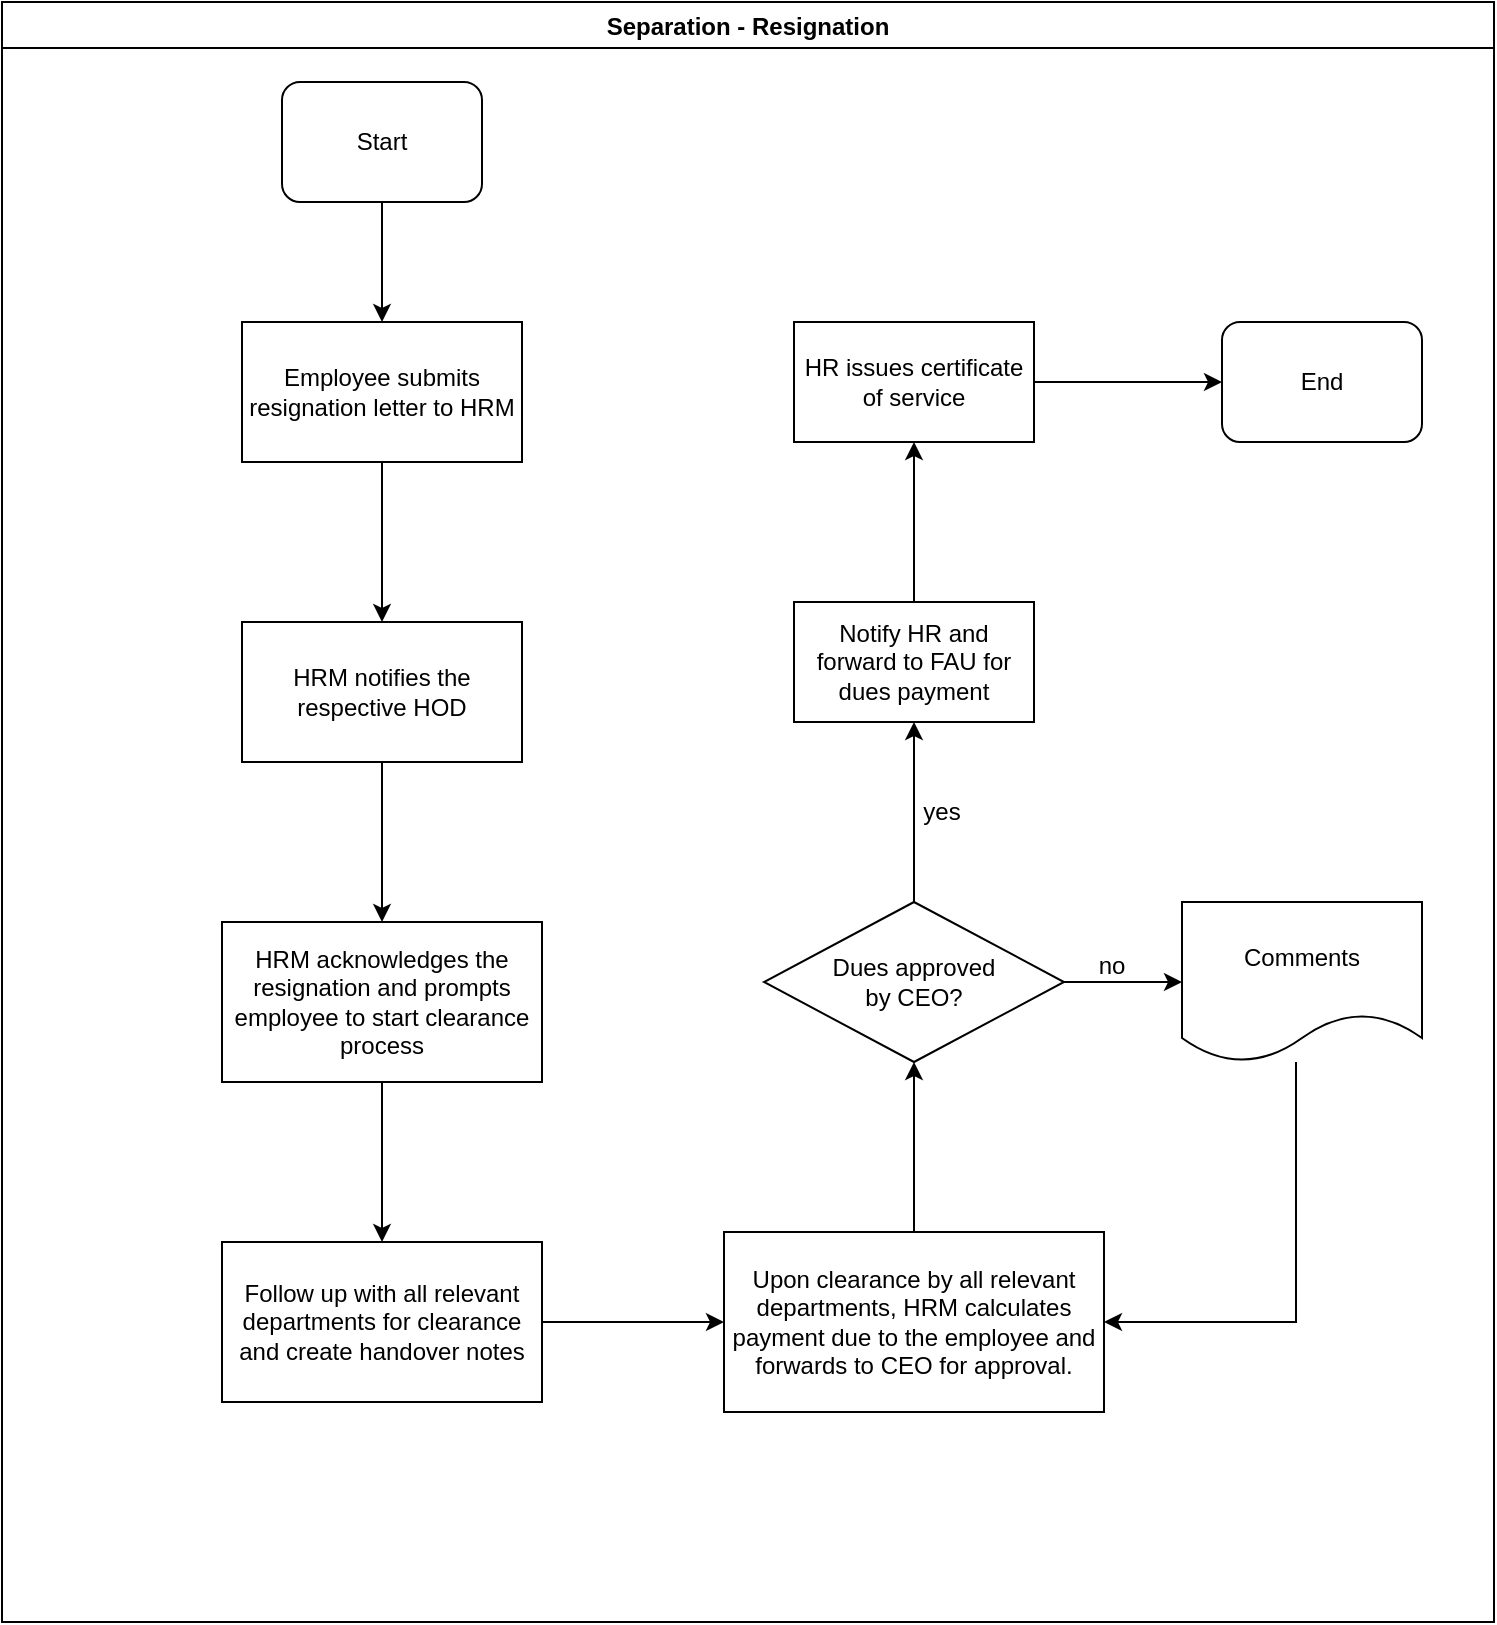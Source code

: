 <mxfile version="14.9.3" type="github">
  <diagram id="vOE7HlbKETgEhGKGrhaQ" name="Page-1">
    <mxGraphModel dx="1038" dy="508" grid="1" gridSize="10" guides="1" tooltips="1" connect="1" arrows="1" fold="1" page="1" pageScale="1" pageWidth="1169" pageHeight="827" math="0" shadow="0">
      <root>
        <mxCell id="0" />
        <mxCell id="1" parent="0" />
        <mxCell id="iho0MIq6LXwkoNqhuima-1" value="Separation - Resignation" style="swimlane;" vertex="1" parent="1">
          <mxGeometry x="10" y="10" width="746" height="810" as="geometry" />
        </mxCell>
        <mxCell id="iho0MIq6LXwkoNqhuima-2" value="Start" style="rounded=1;whiteSpace=wrap;html=1;" vertex="1" parent="iho0MIq6LXwkoNqhuima-1">
          <mxGeometry x="140" y="40" width="100" height="60" as="geometry" />
        </mxCell>
        <mxCell id="iho0MIq6LXwkoNqhuima-7" value="" style="edgeStyle=orthogonalEdgeStyle;rounded=0;orthogonalLoop=1;jettySize=auto;html=1;" edge="1" parent="iho0MIq6LXwkoNqhuima-1" source="iho0MIq6LXwkoNqhuima-5" target="iho0MIq6LXwkoNqhuima-6">
          <mxGeometry relative="1" as="geometry" />
        </mxCell>
        <mxCell id="iho0MIq6LXwkoNqhuima-5" value="&lt;span lang=&quot;EN-GB&quot;&gt;Employee submits resignation letter to HRM &lt;/span&gt;" style="rounded=0;whiteSpace=wrap;html=1;" vertex="1" parent="iho0MIq6LXwkoNqhuima-1">
          <mxGeometry x="120" y="160" width="140" height="70" as="geometry" />
        </mxCell>
        <mxCell id="iho0MIq6LXwkoNqhuima-4" value="" style="edgeStyle=orthogonalEdgeStyle;rounded=0;orthogonalLoop=1;jettySize=auto;html=1;" edge="1" parent="iho0MIq6LXwkoNqhuima-1" source="iho0MIq6LXwkoNqhuima-2" target="iho0MIq6LXwkoNqhuima-5">
          <mxGeometry relative="1" as="geometry">
            <mxPoint x="190" y="180" as="targetPoint" />
          </mxGeometry>
        </mxCell>
        <mxCell id="iho0MIq6LXwkoNqhuima-9" value="" style="edgeStyle=orthogonalEdgeStyle;rounded=0;orthogonalLoop=1;jettySize=auto;html=1;" edge="1" parent="iho0MIq6LXwkoNqhuima-1" source="iho0MIq6LXwkoNqhuima-6" target="iho0MIq6LXwkoNqhuima-8">
          <mxGeometry relative="1" as="geometry" />
        </mxCell>
        <mxCell id="iho0MIq6LXwkoNqhuima-6" value="&lt;span lang=&quot;EN-GB&quot;&gt;HRM notifies the respective HOD&lt;/span&gt;" style="rounded=0;whiteSpace=wrap;html=1;" vertex="1" parent="iho0MIq6LXwkoNqhuima-1">
          <mxGeometry x="120" y="310" width="140" height="70" as="geometry" />
        </mxCell>
        <mxCell id="iho0MIq6LXwkoNqhuima-11" value="" style="edgeStyle=orthogonalEdgeStyle;rounded=0;orthogonalLoop=1;jettySize=auto;html=1;" edge="1" parent="iho0MIq6LXwkoNqhuima-1" source="iho0MIq6LXwkoNqhuima-8" target="iho0MIq6LXwkoNqhuima-10">
          <mxGeometry relative="1" as="geometry" />
        </mxCell>
        <mxCell id="iho0MIq6LXwkoNqhuima-8" value="&lt;span lang=&quot;EN-GB&quot;&gt;HRM acknowledges the resignation and prompts employee to start clearance process&lt;br&gt;&lt;/span&gt;" style="rounded=0;whiteSpace=wrap;html=1;" vertex="1" parent="iho0MIq6LXwkoNqhuima-1">
          <mxGeometry x="110" y="460" width="160" height="80" as="geometry" />
        </mxCell>
        <mxCell id="iho0MIq6LXwkoNqhuima-15" value="" style="edgeStyle=orthogonalEdgeStyle;rounded=0;orthogonalLoop=1;jettySize=auto;html=1;" edge="1" parent="iho0MIq6LXwkoNqhuima-1" source="iho0MIq6LXwkoNqhuima-10" target="iho0MIq6LXwkoNqhuima-14">
          <mxGeometry relative="1" as="geometry" />
        </mxCell>
        <mxCell id="iho0MIq6LXwkoNqhuima-10" value="&lt;span lang=&quot;EN-GB&quot;&gt;Follow up with all relevant departments for clearance and create handover notes&lt;/span&gt;" style="rounded=0;whiteSpace=wrap;html=1;" vertex="1" parent="iho0MIq6LXwkoNqhuima-1">
          <mxGeometry x="110" y="620" width="160" height="80" as="geometry" />
        </mxCell>
        <mxCell id="iho0MIq6LXwkoNqhuima-17" value="" style="edgeStyle=orthogonalEdgeStyle;rounded=0;orthogonalLoop=1;jettySize=auto;html=1;" edge="1" parent="iho0MIq6LXwkoNqhuima-1" source="iho0MIq6LXwkoNqhuima-14" target="iho0MIq6LXwkoNqhuima-16">
          <mxGeometry relative="1" as="geometry" />
        </mxCell>
        <mxCell id="iho0MIq6LXwkoNqhuima-14" value="&lt;span lang=&quot;EN-GB&quot;&gt;Upon clearance by all relevant departments, HRM calculates payment due to the employee and forwards to CEO for approval.&lt;/span&gt;" style="rounded=0;whiteSpace=wrap;html=1;" vertex="1" parent="iho0MIq6LXwkoNqhuima-1">
          <mxGeometry x="361" y="615" width="190" height="90" as="geometry" />
        </mxCell>
        <mxCell id="iho0MIq6LXwkoNqhuima-19" value="" style="edgeStyle=orthogonalEdgeStyle;rounded=0;orthogonalLoop=1;jettySize=auto;html=1;" edge="1" parent="iho0MIq6LXwkoNqhuima-1" source="iho0MIq6LXwkoNqhuima-16" target="iho0MIq6LXwkoNqhuima-18">
          <mxGeometry relative="1" as="geometry" />
        </mxCell>
        <mxCell id="iho0MIq6LXwkoNqhuima-23" value="" style="edgeStyle=orthogonalEdgeStyle;rounded=0;orthogonalLoop=1;jettySize=auto;html=1;" edge="1" parent="iho0MIq6LXwkoNqhuima-1" source="iho0MIq6LXwkoNqhuima-16" target="iho0MIq6LXwkoNqhuima-22">
          <mxGeometry relative="1" as="geometry" />
        </mxCell>
        <mxCell id="iho0MIq6LXwkoNqhuima-16" value="&lt;div&gt;Dues approved&lt;/div&gt;&lt;div&gt; by CEO?&lt;/div&gt;" style="rhombus;whiteSpace=wrap;html=1;rounded=0;" vertex="1" parent="iho0MIq6LXwkoNqhuima-1">
          <mxGeometry x="381" y="450" width="150" height="80" as="geometry" />
        </mxCell>
        <mxCell id="iho0MIq6LXwkoNqhuima-21" value="" style="edgeStyle=orthogonalEdgeStyle;rounded=0;orthogonalLoop=1;jettySize=auto;html=1;entryX=1;entryY=0.5;entryDx=0;entryDy=0;exitX=0.475;exitY=1;exitDx=0;exitDy=0;exitPerimeter=0;" edge="1" parent="iho0MIq6LXwkoNqhuima-1" source="iho0MIq6LXwkoNqhuima-18" target="iho0MIq6LXwkoNqhuima-14">
          <mxGeometry relative="1" as="geometry">
            <mxPoint x="650" y="620" as="targetPoint" />
          </mxGeometry>
        </mxCell>
        <mxCell id="iho0MIq6LXwkoNqhuima-18" value="Comments" style="shape=document;whiteSpace=wrap;html=1;boundedLbl=1;rounded=0;" vertex="1" parent="iho0MIq6LXwkoNqhuima-1">
          <mxGeometry x="590" y="450" width="120" height="80" as="geometry" />
        </mxCell>
        <mxCell id="iho0MIq6LXwkoNqhuima-27" value="" style="edgeStyle=orthogonalEdgeStyle;rounded=0;orthogonalLoop=1;jettySize=auto;html=1;" edge="1" parent="iho0MIq6LXwkoNqhuima-1" source="iho0MIq6LXwkoNqhuima-22" target="iho0MIq6LXwkoNqhuima-26">
          <mxGeometry relative="1" as="geometry" />
        </mxCell>
        <mxCell id="iho0MIq6LXwkoNqhuima-22" value="Notify HR and forward to FAU for dues payment" style="whiteSpace=wrap;html=1;rounded=0;" vertex="1" parent="iho0MIq6LXwkoNqhuima-1">
          <mxGeometry x="396" y="300" width="120" height="60" as="geometry" />
        </mxCell>
        <mxCell id="iho0MIq6LXwkoNqhuima-24" value="yes" style="text;html=1;strokeColor=none;fillColor=none;align=center;verticalAlign=middle;whiteSpace=wrap;rounded=0;" vertex="1" parent="iho0MIq6LXwkoNqhuima-1">
          <mxGeometry x="450" y="395" width="40" height="20" as="geometry" />
        </mxCell>
        <mxCell id="iho0MIq6LXwkoNqhuima-29" value="" style="edgeStyle=orthogonalEdgeStyle;rounded=0;orthogonalLoop=1;jettySize=auto;html=1;entryX=0;entryY=0.5;entryDx=0;entryDy=0;" edge="1" parent="iho0MIq6LXwkoNqhuima-1" source="iho0MIq6LXwkoNqhuima-26" target="iho0MIq6LXwkoNqhuima-30">
          <mxGeometry relative="1" as="geometry">
            <mxPoint x="596" y="190" as="targetPoint" />
          </mxGeometry>
        </mxCell>
        <mxCell id="iho0MIq6LXwkoNqhuima-26" value="HR issues certificate of service" style="whiteSpace=wrap;html=1;rounded=0;" vertex="1" parent="iho0MIq6LXwkoNqhuima-1">
          <mxGeometry x="396" y="160" width="120" height="60" as="geometry" />
        </mxCell>
        <mxCell id="iho0MIq6LXwkoNqhuima-30" value="End" style="rounded=1;whiteSpace=wrap;html=1;" vertex="1" parent="iho0MIq6LXwkoNqhuima-1">
          <mxGeometry x="610" y="160" width="100" height="60" as="geometry" />
        </mxCell>
        <mxCell id="iho0MIq6LXwkoNqhuima-25" value="no" style="text;html=1;strokeColor=none;fillColor=none;align=center;verticalAlign=middle;whiteSpace=wrap;rounded=0;" vertex="1" parent="1">
          <mxGeometry x="545" y="482" width="40" height="20" as="geometry" />
        </mxCell>
      </root>
    </mxGraphModel>
  </diagram>
</mxfile>
